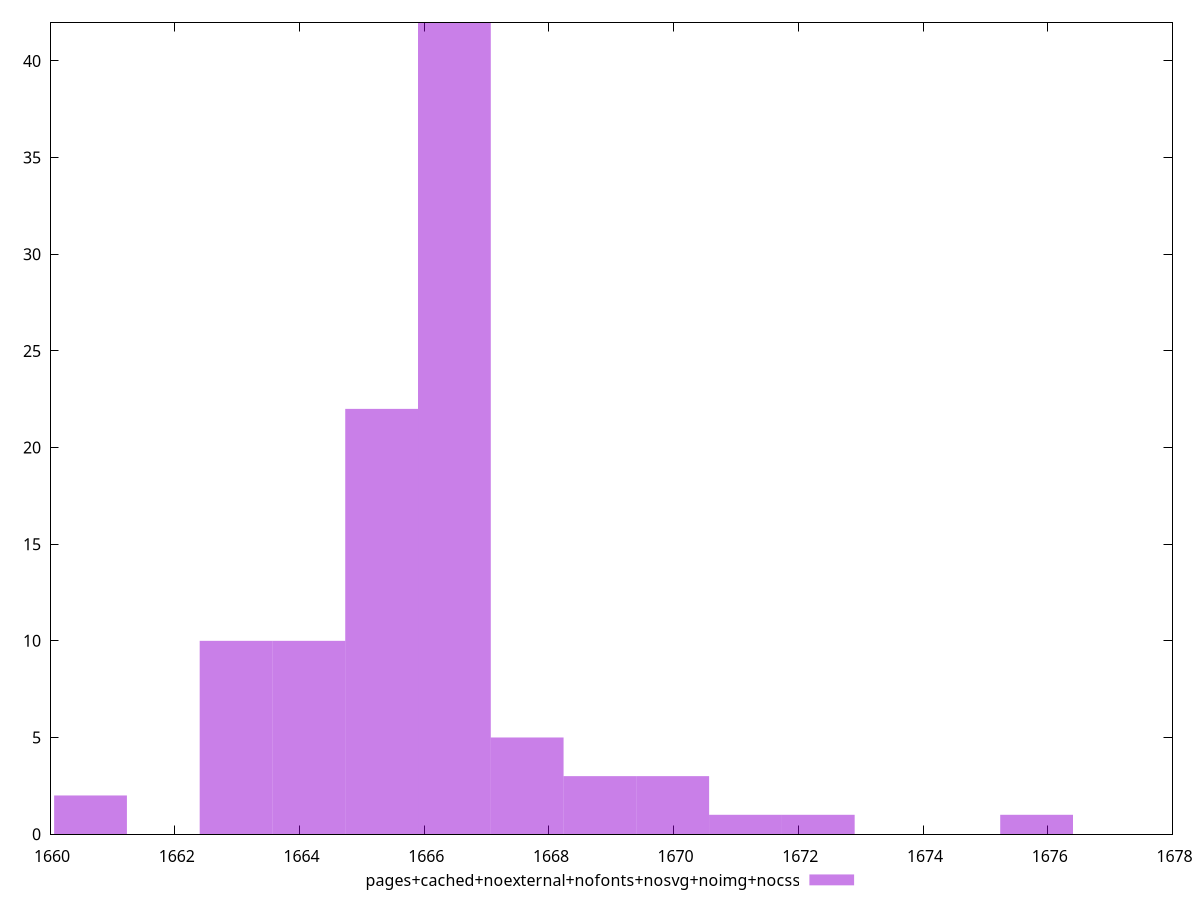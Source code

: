 $_pagesCachedNoexternalNofontsNosvgNoimgNocss <<EOF
1665.3178314448392 22
1666.4848376336581 42
1675.820887144211 1
1664.15082525602 10
1662.983819067201 10
1660.6498066895626 2
1668.8188500112963 3
1667.6518438224773 5
1669.9858562001154 3
1672.3198685777536 1
1671.1528623889344 1
EOF
set key outside below
set terminal pngcairo
set output "report_00005_2020-11-02T22-26-11.212Z/metrics/pages+cached+noexternal+nofonts+nosvg+noimg+nocss//raw_hist.png"
set yrange [0:42]
set boxwidth 1.1670061888190884
set style fill transparent solid 0.5 noborder
plot $_pagesCachedNoexternalNofontsNosvgNoimgNocss title "pages+cached+noexternal+nofonts+nosvg+noimg+nocss" with boxes ,